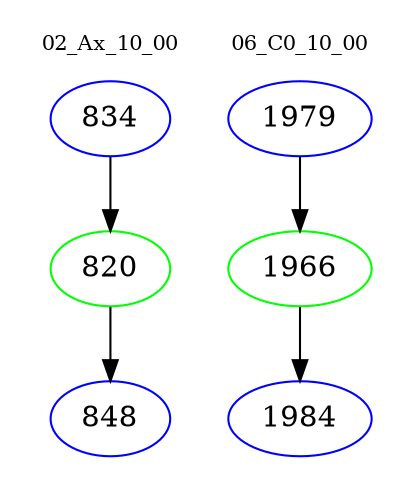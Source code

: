 digraph{
subgraph cluster_0 {
color = white
label = "02_Ax_10_00";
fontsize=10;
T0_834 [label="834", color="blue"]
T0_834 -> T0_820 [color="black"]
T0_820 [label="820", color="green"]
T0_820 -> T0_848 [color="black"]
T0_848 [label="848", color="blue"]
}
subgraph cluster_1 {
color = white
label = "06_C0_10_00";
fontsize=10;
T1_1979 [label="1979", color="blue"]
T1_1979 -> T1_1966 [color="black"]
T1_1966 [label="1966", color="green"]
T1_1966 -> T1_1984 [color="black"]
T1_1984 [label="1984", color="blue"]
}
}
